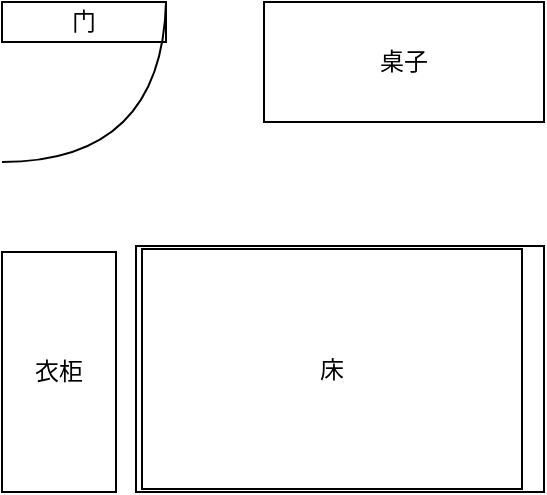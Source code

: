 <mxfile version="24.8.3">
  <diagram name="第 1 页" id="GjpTzR-yzpCoA1DVSMua">
    <mxGraphModel dx="687" dy="364" grid="1" gridSize="10" guides="1" tooltips="1" connect="1" arrows="1" fold="1" page="1" pageScale="1" pageWidth="271" pageHeight="245" background="#FFFFFF" math="0" shadow="0">
      <root>
        <mxCell id="0" />
        <mxCell id="1" parent="0" />
        <mxCell id="-33b8TOV8MeJdsNX9llf-3" value="" style="group" vertex="1" connectable="0" parent="1">
          <mxGeometry x="67" y="122" width="204" height="123" as="geometry" />
        </mxCell>
        <mxCell id="-33b8TOV8MeJdsNX9llf-1" value="床" style="whiteSpace=wrap;html=1;direction=south;" vertex="1" parent="-33b8TOV8MeJdsNX9llf-3">
          <mxGeometry width="204" height="123" as="geometry" />
        </mxCell>
        <mxCell id="-33b8TOV8MeJdsNX9llf-2" value="床" style="rounded=0;whiteSpace=wrap;html=1;" vertex="1" parent="-33b8TOV8MeJdsNX9llf-3">
          <mxGeometry x="3" y="1.5" width="190" height="120" as="geometry" />
        </mxCell>
        <mxCell id="-33b8TOV8MeJdsNX9llf-4" value="门" style="rounded=0;whiteSpace=wrap;html=1;" vertex="1" parent="1">
          <mxGeometry width="82" height="20" as="geometry" />
        </mxCell>
        <mxCell id="-33b8TOV8MeJdsNX9llf-5" value="桌子" style="rounded=0;whiteSpace=wrap;html=1;labelBorderColor=none;glass=0;shadow=0;horizontal=1;verticalAlign=middle;textShadow=0;labelBackgroundColor=none;" vertex="1" parent="1">
          <mxGeometry x="131" width="140" height="60" as="geometry" />
        </mxCell>
        <mxCell id="-33b8TOV8MeJdsNX9llf-6" value="衣柜" style="rounded=0;whiteSpace=wrap;html=1;direction=south;" vertex="1" parent="1">
          <mxGeometry y="125" width="57" height="120" as="geometry" />
        </mxCell>
        <mxCell id="-33b8TOV8MeJdsNX9llf-11" value="" style="curved=1;endArrow=none;html=1;rounded=0;strokeColor=default;endFill=0;" edge="1" parent="1">
          <mxGeometry width="50" height="50" relative="1" as="geometry">
            <mxPoint x="82" as="sourcePoint" />
            <mxPoint y="80" as="targetPoint" />
            <Array as="points">
              <mxPoint x="80" y="80" />
            </Array>
          </mxGeometry>
        </mxCell>
      </root>
    </mxGraphModel>
  </diagram>
</mxfile>
